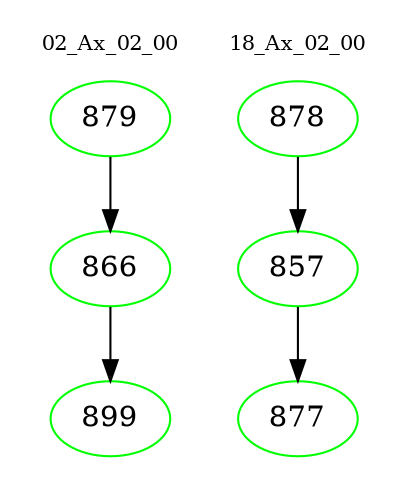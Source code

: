 digraph{
subgraph cluster_0 {
color = white
label = "02_Ax_02_00";
fontsize=10;
T0_879 [label="879", color="green"]
T0_879 -> T0_866 [color="black"]
T0_866 [label="866", color="green"]
T0_866 -> T0_899 [color="black"]
T0_899 [label="899", color="green"]
}
subgraph cluster_1 {
color = white
label = "18_Ax_02_00";
fontsize=10;
T1_878 [label="878", color="green"]
T1_878 -> T1_857 [color="black"]
T1_857 [label="857", color="green"]
T1_857 -> T1_877 [color="black"]
T1_877 [label="877", color="green"]
}
}
